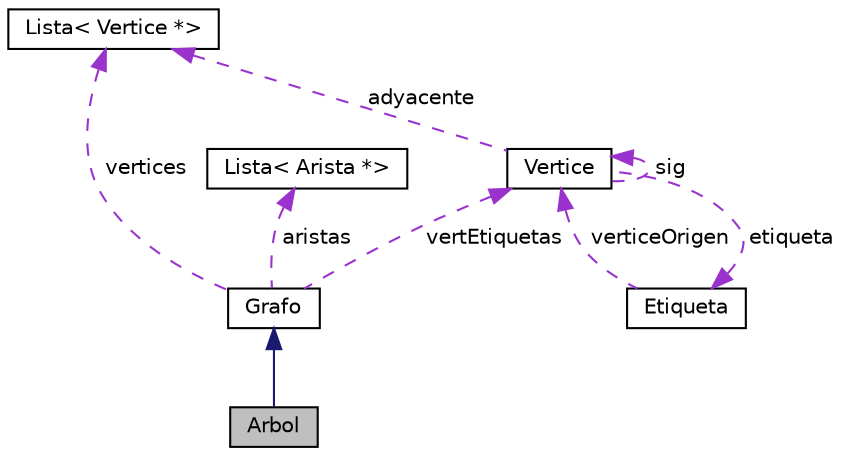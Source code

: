 digraph "Arbol"
{
  edge [fontname="Helvetica",fontsize="10",labelfontname="Helvetica",labelfontsize="10"];
  node [fontname="Helvetica",fontsize="10",shape=record];
  Node3 [label="Arbol",height=0.2,width=0.4,color="black", fillcolor="grey75", style="filled", fontcolor="black"];
  Node4 -> Node3 [dir="back",color="midnightblue",fontsize="10",style="solid",fontname="Helvetica"];
  Node4 [label="Grafo",height=0.2,width=0.4,color="black", fillcolor="white", style="filled",URL="$classGrafo.html"];
  Node5 -> Node4 [dir="back",color="darkorchid3",fontsize="10",style="dashed",label=" vertices" ,fontname="Helvetica"];
  Node5 [label="Lista\< Vertice *\>",height=0.2,width=0.4,color="black", fillcolor="white", style="filled",URL="$classLista.html"];
  Node6 -> Node4 [dir="back",color="darkorchid3",fontsize="10",style="dashed",label=" aristas" ,fontname="Helvetica"];
  Node6 [label="Lista\< Arista *\>",height=0.2,width=0.4,color="black", fillcolor="white", style="filled",URL="$classLista.html"];
  Node7 -> Node4 [dir="back",color="darkorchid3",fontsize="10",style="dashed",label=" vertEtiquetas" ,fontname="Helvetica"];
  Node7 [label="Vertice",height=0.2,width=0.4,color="black", fillcolor="white", style="filled",URL="$classVertice.html"];
  Node5 -> Node7 [dir="back",color="darkorchid3",fontsize="10",style="dashed",label=" adyacente" ,fontname="Helvetica"];
  Node7 -> Node7 [dir="back",color="darkorchid3",fontsize="10",style="dashed",label=" sig" ,fontname="Helvetica"];
  Node8 -> Node7 [dir="back",color="darkorchid3",fontsize="10",style="dashed",label=" etiqueta" ,fontname="Helvetica"];
  Node8 [label="Etiqueta",height=0.2,width=0.4,color="black", fillcolor="white", style="filled",URL="$classEtiqueta.html"];
  Node7 -> Node8 [dir="back",color="darkorchid3",fontsize="10",style="dashed",label=" verticeOrigen" ,fontname="Helvetica"];
}
